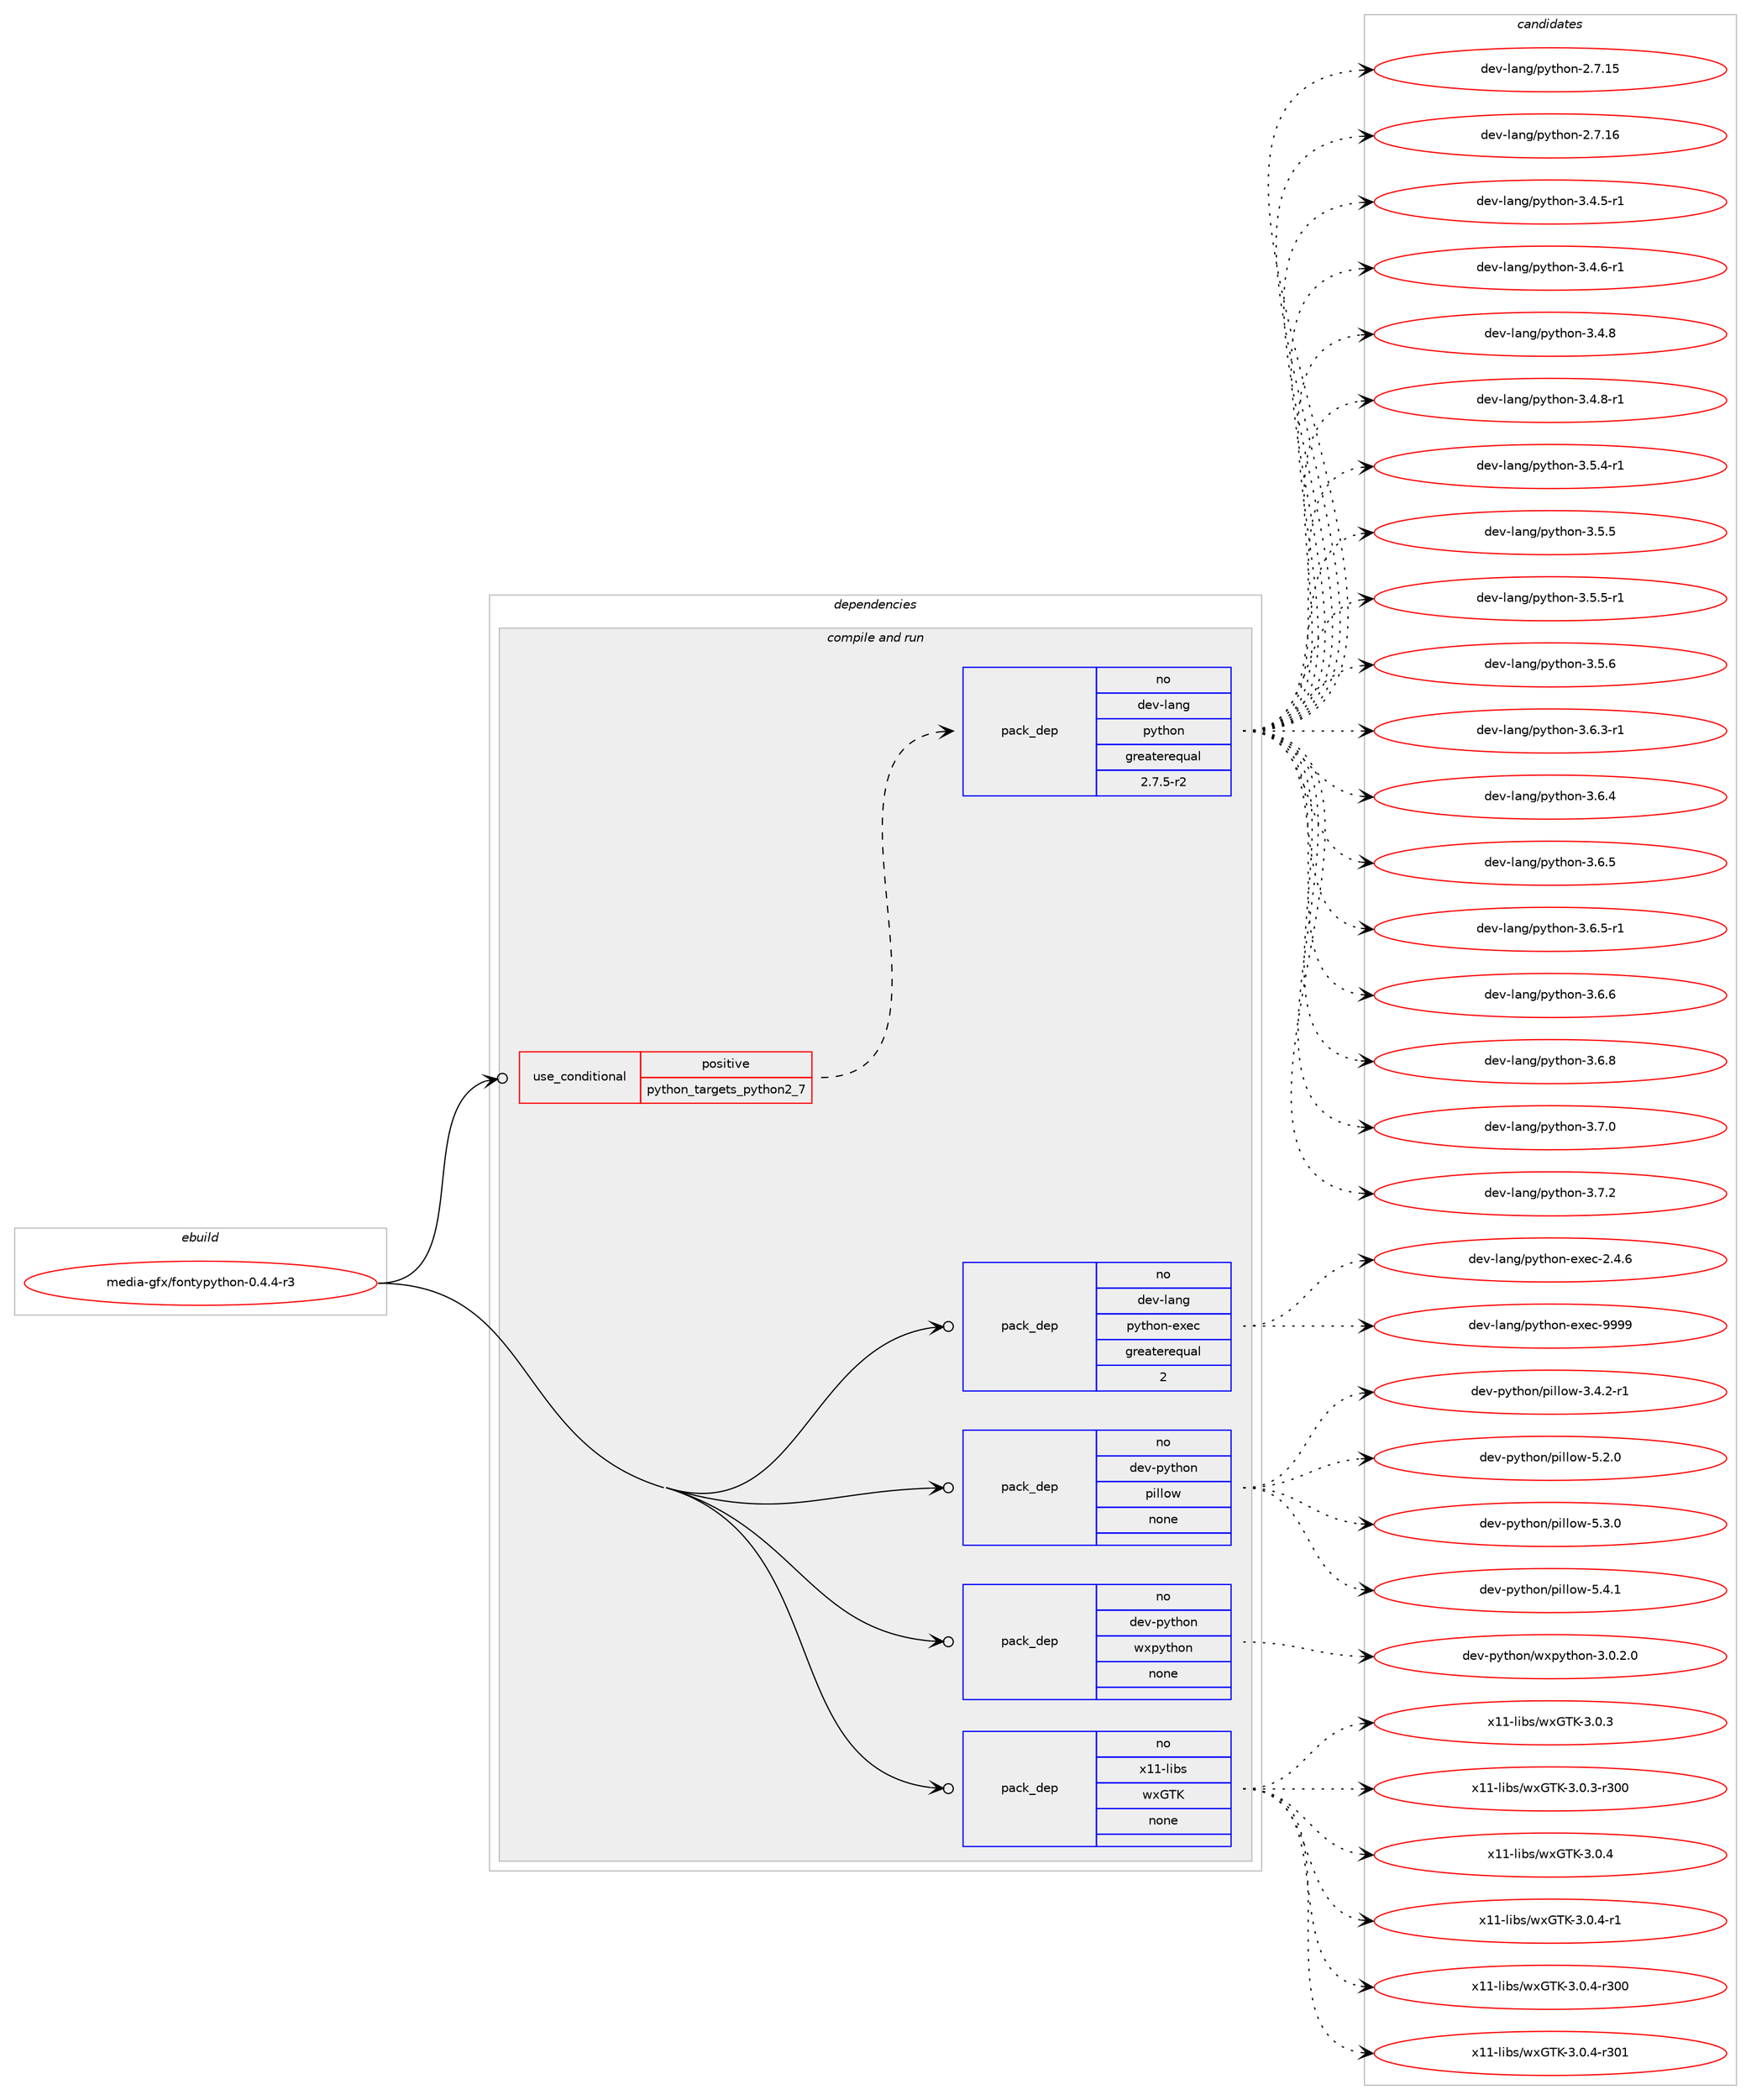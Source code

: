 digraph prolog {

# *************
# Graph options
# *************

newrank=true;
concentrate=true;
compound=true;
graph [rankdir=LR,fontname=Helvetica,fontsize=10,ranksep=1.5];#, ranksep=2.5, nodesep=0.2];
edge  [arrowhead=vee];
node  [fontname=Helvetica,fontsize=10];

# **********
# The ebuild
# **********

subgraph cluster_leftcol {
color=gray;
rank=same;
label=<<i>ebuild</i>>;
id [label="media-gfx/fontypython-0.4.4-r3", color=red, width=4, href="../media-gfx/fontypython-0.4.4-r3.svg"];
}

# ****************
# The dependencies
# ****************

subgraph cluster_midcol {
color=gray;
label=<<i>dependencies</i>>;
subgraph cluster_compile {
fillcolor="#eeeeee";
style=filled;
label=<<i>compile</i>>;
}
subgraph cluster_compileandrun {
fillcolor="#eeeeee";
style=filled;
label=<<i>compile and run</i>>;
subgraph cond432433 {
dependency1603302 [label=<<TABLE BORDER="0" CELLBORDER="1" CELLSPACING="0" CELLPADDING="4"><TR><TD ROWSPAN="3" CELLPADDING="10">use_conditional</TD></TR><TR><TD>positive</TD></TR><TR><TD>python_targets_python2_7</TD></TR></TABLE>>, shape=none, color=red];
subgraph pack1145314 {
dependency1603303 [label=<<TABLE BORDER="0" CELLBORDER="1" CELLSPACING="0" CELLPADDING="4" WIDTH="220"><TR><TD ROWSPAN="6" CELLPADDING="30">pack_dep</TD></TR><TR><TD WIDTH="110">no</TD></TR><TR><TD>dev-lang</TD></TR><TR><TD>python</TD></TR><TR><TD>greaterequal</TD></TR><TR><TD>2.7.5-r2</TD></TR></TABLE>>, shape=none, color=blue];
}
dependency1603302:e -> dependency1603303:w [weight=20,style="dashed",arrowhead="vee"];
}
id:e -> dependency1603302:w [weight=20,style="solid",arrowhead="odotvee"];
subgraph pack1145315 {
dependency1603304 [label=<<TABLE BORDER="0" CELLBORDER="1" CELLSPACING="0" CELLPADDING="4" WIDTH="220"><TR><TD ROWSPAN="6" CELLPADDING="30">pack_dep</TD></TR><TR><TD WIDTH="110">no</TD></TR><TR><TD>dev-lang</TD></TR><TR><TD>python-exec</TD></TR><TR><TD>greaterequal</TD></TR><TR><TD>2</TD></TR></TABLE>>, shape=none, color=blue];
}
id:e -> dependency1603304:w [weight=20,style="solid",arrowhead="odotvee"];
subgraph pack1145316 {
dependency1603305 [label=<<TABLE BORDER="0" CELLBORDER="1" CELLSPACING="0" CELLPADDING="4" WIDTH="220"><TR><TD ROWSPAN="6" CELLPADDING="30">pack_dep</TD></TR><TR><TD WIDTH="110">no</TD></TR><TR><TD>dev-python</TD></TR><TR><TD>pillow</TD></TR><TR><TD>none</TD></TR><TR><TD></TD></TR></TABLE>>, shape=none, color=blue];
}
id:e -> dependency1603305:w [weight=20,style="solid",arrowhead="odotvee"];
subgraph pack1145317 {
dependency1603306 [label=<<TABLE BORDER="0" CELLBORDER="1" CELLSPACING="0" CELLPADDING="4" WIDTH="220"><TR><TD ROWSPAN="6" CELLPADDING="30">pack_dep</TD></TR><TR><TD WIDTH="110">no</TD></TR><TR><TD>dev-python</TD></TR><TR><TD>wxpython</TD></TR><TR><TD>none</TD></TR><TR><TD></TD></TR></TABLE>>, shape=none, color=blue];
}
id:e -> dependency1603306:w [weight=20,style="solid",arrowhead="odotvee"];
subgraph pack1145318 {
dependency1603307 [label=<<TABLE BORDER="0" CELLBORDER="1" CELLSPACING="0" CELLPADDING="4" WIDTH="220"><TR><TD ROWSPAN="6" CELLPADDING="30">pack_dep</TD></TR><TR><TD WIDTH="110">no</TD></TR><TR><TD>x11-libs</TD></TR><TR><TD>wxGTK</TD></TR><TR><TD>none</TD></TR><TR><TD></TD></TR></TABLE>>, shape=none, color=blue];
}
id:e -> dependency1603307:w [weight=20,style="solid",arrowhead="odotvee"];
}
subgraph cluster_run {
fillcolor="#eeeeee";
style=filled;
label=<<i>run</i>>;
}
}

# **************
# The candidates
# **************

subgraph cluster_choices {
rank=same;
color=gray;
label=<<i>candidates</i>>;

subgraph choice1145314 {
color=black;
nodesep=1;
choice10010111845108971101034711212111610411111045504655464953 [label="dev-lang/python-2.7.15", color=red, width=4,href="../dev-lang/python-2.7.15.svg"];
choice10010111845108971101034711212111610411111045504655464954 [label="dev-lang/python-2.7.16", color=red, width=4,href="../dev-lang/python-2.7.16.svg"];
choice1001011184510897110103471121211161041111104551465246534511449 [label="dev-lang/python-3.4.5-r1", color=red, width=4,href="../dev-lang/python-3.4.5-r1.svg"];
choice1001011184510897110103471121211161041111104551465246544511449 [label="dev-lang/python-3.4.6-r1", color=red, width=4,href="../dev-lang/python-3.4.6-r1.svg"];
choice100101118451089711010347112121116104111110455146524656 [label="dev-lang/python-3.4.8", color=red, width=4,href="../dev-lang/python-3.4.8.svg"];
choice1001011184510897110103471121211161041111104551465246564511449 [label="dev-lang/python-3.4.8-r1", color=red, width=4,href="../dev-lang/python-3.4.8-r1.svg"];
choice1001011184510897110103471121211161041111104551465346524511449 [label="dev-lang/python-3.5.4-r1", color=red, width=4,href="../dev-lang/python-3.5.4-r1.svg"];
choice100101118451089711010347112121116104111110455146534653 [label="dev-lang/python-3.5.5", color=red, width=4,href="../dev-lang/python-3.5.5.svg"];
choice1001011184510897110103471121211161041111104551465346534511449 [label="dev-lang/python-3.5.5-r1", color=red, width=4,href="../dev-lang/python-3.5.5-r1.svg"];
choice100101118451089711010347112121116104111110455146534654 [label="dev-lang/python-3.5.6", color=red, width=4,href="../dev-lang/python-3.5.6.svg"];
choice1001011184510897110103471121211161041111104551465446514511449 [label="dev-lang/python-3.6.3-r1", color=red, width=4,href="../dev-lang/python-3.6.3-r1.svg"];
choice100101118451089711010347112121116104111110455146544652 [label="dev-lang/python-3.6.4", color=red, width=4,href="../dev-lang/python-3.6.4.svg"];
choice100101118451089711010347112121116104111110455146544653 [label="dev-lang/python-3.6.5", color=red, width=4,href="../dev-lang/python-3.6.5.svg"];
choice1001011184510897110103471121211161041111104551465446534511449 [label="dev-lang/python-3.6.5-r1", color=red, width=4,href="../dev-lang/python-3.6.5-r1.svg"];
choice100101118451089711010347112121116104111110455146544654 [label="dev-lang/python-3.6.6", color=red, width=4,href="../dev-lang/python-3.6.6.svg"];
choice100101118451089711010347112121116104111110455146544656 [label="dev-lang/python-3.6.8", color=red, width=4,href="../dev-lang/python-3.6.8.svg"];
choice100101118451089711010347112121116104111110455146554648 [label="dev-lang/python-3.7.0", color=red, width=4,href="../dev-lang/python-3.7.0.svg"];
choice100101118451089711010347112121116104111110455146554650 [label="dev-lang/python-3.7.2", color=red, width=4,href="../dev-lang/python-3.7.2.svg"];
dependency1603303:e -> choice10010111845108971101034711212111610411111045504655464953:w [style=dotted,weight="100"];
dependency1603303:e -> choice10010111845108971101034711212111610411111045504655464954:w [style=dotted,weight="100"];
dependency1603303:e -> choice1001011184510897110103471121211161041111104551465246534511449:w [style=dotted,weight="100"];
dependency1603303:e -> choice1001011184510897110103471121211161041111104551465246544511449:w [style=dotted,weight="100"];
dependency1603303:e -> choice100101118451089711010347112121116104111110455146524656:w [style=dotted,weight="100"];
dependency1603303:e -> choice1001011184510897110103471121211161041111104551465246564511449:w [style=dotted,weight="100"];
dependency1603303:e -> choice1001011184510897110103471121211161041111104551465346524511449:w [style=dotted,weight="100"];
dependency1603303:e -> choice100101118451089711010347112121116104111110455146534653:w [style=dotted,weight="100"];
dependency1603303:e -> choice1001011184510897110103471121211161041111104551465346534511449:w [style=dotted,weight="100"];
dependency1603303:e -> choice100101118451089711010347112121116104111110455146534654:w [style=dotted,weight="100"];
dependency1603303:e -> choice1001011184510897110103471121211161041111104551465446514511449:w [style=dotted,weight="100"];
dependency1603303:e -> choice100101118451089711010347112121116104111110455146544652:w [style=dotted,weight="100"];
dependency1603303:e -> choice100101118451089711010347112121116104111110455146544653:w [style=dotted,weight="100"];
dependency1603303:e -> choice1001011184510897110103471121211161041111104551465446534511449:w [style=dotted,weight="100"];
dependency1603303:e -> choice100101118451089711010347112121116104111110455146544654:w [style=dotted,weight="100"];
dependency1603303:e -> choice100101118451089711010347112121116104111110455146544656:w [style=dotted,weight="100"];
dependency1603303:e -> choice100101118451089711010347112121116104111110455146554648:w [style=dotted,weight="100"];
dependency1603303:e -> choice100101118451089711010347112121116104111110455146554650:w [style=dotted,weight="100"];
}
subgraph choice1145315 {
color=black;
nodesep=1;
choice1001011184510897110103471121211161041111104510112010199455046524654 [label="dev-lang/python-exec-2.4.6", color=red, width=4,href="../dev-lang/python-exec-2.4.6.svg"];
choice10010111845108971101034711212111610411111045101120101994557575757 [label="dev-lang/python-exec-9999", color=red, width=4,href="../dev-lang/python-exec-9999.svg"];
dependency1603304:e -> choice1001011184510897110103471121211161041111104510112010199455046524654:w [style=dotted,weight="100"];
dependency1603304:e -> choice10010111845108971101034711212111610411111045101120101994557575757:w [style=dotted,weight="100"];
}
subgraph choice1145316 {
color=black;
nodesep=1;
choice10010111845112121116104111110471121051081081111194551465246504511449 [label="dev-python/pillow-3.4.2-r1", color=red, width=4,href="../dev-python/pillow-3.4.2-r1.svg"];
choice1001011184511212111610411111047112105108108111119455346504648 [label="dev-python/pillow-5.2.0", color=red, width=4,href="../dev-python/pillow-5.2.0.svg"];
choice1001011184511212111610411111047112105108108111119455346514648 [label="dev-python/pillow-5.3.0", color=red, width=4,href="../dev-python/pillow-5.3.0.svg"];
choice1001011184511212111610411111047112105108108111119455346524649 [label="dev-python/pillow-5.4.1", color=red, width=4,href="../dev-python/pillow-5.4.1.svg"];
dependency1603305:e -> choice10010111845112121116104111110471121051081081111194551465246504511449:w [style=dotted,weight="100"];
dependency1603305:e -> choice1001011184511212111610411111047112105108108111119455346504648:w [style=dotted,weight="100"];
dependency1603305:e -> choice1001011184511212111610411111047112105108108111119455346514648:w [style=dotted,weight="100"];
dependency1603305:e -> choice1001011184511212111610411111047112105108108111119455346524649:w [style=dotted,weight="100"];
}
subgraph choice1145317 {
color=black;
nodesep=1;
choice10010111845112121116104111110471191201121211161041111104551464846504648 [label="dev-python/wxpython-3.0.2.0", color=red, width=4,href="../dev-python/wxpython-3.0.2.0.svg"];
dependency1603306:e -> choice10010111845112121116104111110471191201121211161041111104551464846504648:w [style=dotted,weight="100"];
}
subgraph choice1145318 {
color=black;
nodesep=1;
choice1204949451081059811547119120718475455146484651 [label="x11-libs/wxGTK-3.0.3", color=red, width=4,href="../x11-libs/wxGTK-3.0.3.svg"];
choice120494945108105981154711912071847545514648465145114514848 [label="x11-libs/wxGTK-3.0.3-r300", color=red, width=4,href="../x11-libs/wxGTK-3.0.3-r300.svg"];
choice1204949451081059811547119120718475455146484652 [label="x11-libs/wxGTK-3.0.4", color=red, width=4,href="../x11-libs/wxGTK-3.0.4.svg"];
choice12049494510810598115471191207184754551464846524511449 [label="x11-libs/wxGTK-3.0.4-r1", color=red, width=4,href="../x11-libs/wxGTK-3.0.4-r1.svg"];
choice120494945108105981154711912071847545514648465245114514848 [label="x11-libs/wxGTK-3.0.4-r300", color=red, width=4,href="../x11-libs/wxGTK-3.0.4-r300.svg"];
choice120494945108105981154711912071847545514648465245114514849 [label="x11-libs/wxGTK-3.0.4-r301", color=red, width=4,href="../x11-libs/wxGTK-3.0.4-r301.svg"];
dependency1603307:e -> choice1204949451081059811547119120718475455146484651:w [style=dotted,weight="100"];
dependency1603307:e -> choice120494945108105981154711912071847545514648465145114514848:w [style=dotted,weight="100"];
dependency1603307:e -> choice1204949451081059811547119120718475455146484652:w [style=dotted,weight="100"];
dependency1603307:e -> choice12049494510810598115471191207184754551464846524511449:w [style=dotted,weight="100"];
dependency1603307:e -> choice120494945108105981154711912071847545514648465245114514848:w [style=dotted,weight="100"];
dependency1603307:e -> choice120494945108105981154711912071847545514648465245114514849:w [style=dotted,weight="100"];
}
}

}
